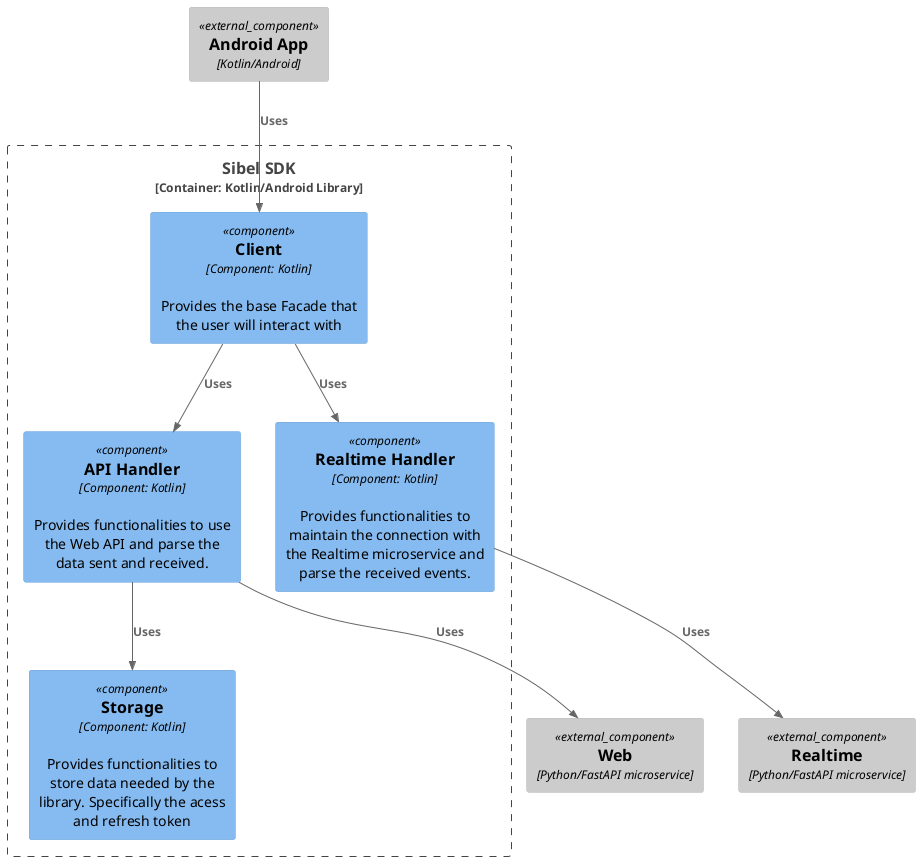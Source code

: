 @startuml C4 Component diagram - Android SDK
!include  <C4/C4_Component>

Component_Ext(web, "Web", "Python/FastAPI microservice")
Component_Ext(realtime, "Realtime", "Python/FastAPI microservice")
Component_Ext(android_app, "Android App", "Kotlin/Android")

Boundary(sdk, "Sibel SDK", "Container: Kotlin/Android Library") {
    Component( \
        client, \
        "Client", \
        "Component: Kotlin", \
        "Provides the base Facade that the user will interact with" \
    )
    Component( \
        storage, \
        "Storage", \
        "Component: Kotlin", \
        "Provides functionalities to store data needed by the library. Specifically the acess and refresh token" \
    )
    Component( \
        api_handler, \
        "API Handler", \
        "Component: Kotlin", \
        "Provides functionalities to use the Web API and parse the data sent and received." \
    )
    Component( \
        realtime_handler, \
        "Realtime Handler", \
        "Component: Kotlin", \
        "Provides functionalities to maintain the connection with the Realtime microservice and parse the received events." \
    )

    Rel(client, api_handler, "Uses")
    Rel(client, realtime_handler, "Uses")
    Rel(api_handler, storage, "Uses")
}

Rel(android_app, client, "Uses")
Rel(api_handler, web, "Uses")
Rel(realtime_handler, realtime, "Uses")

@enduml